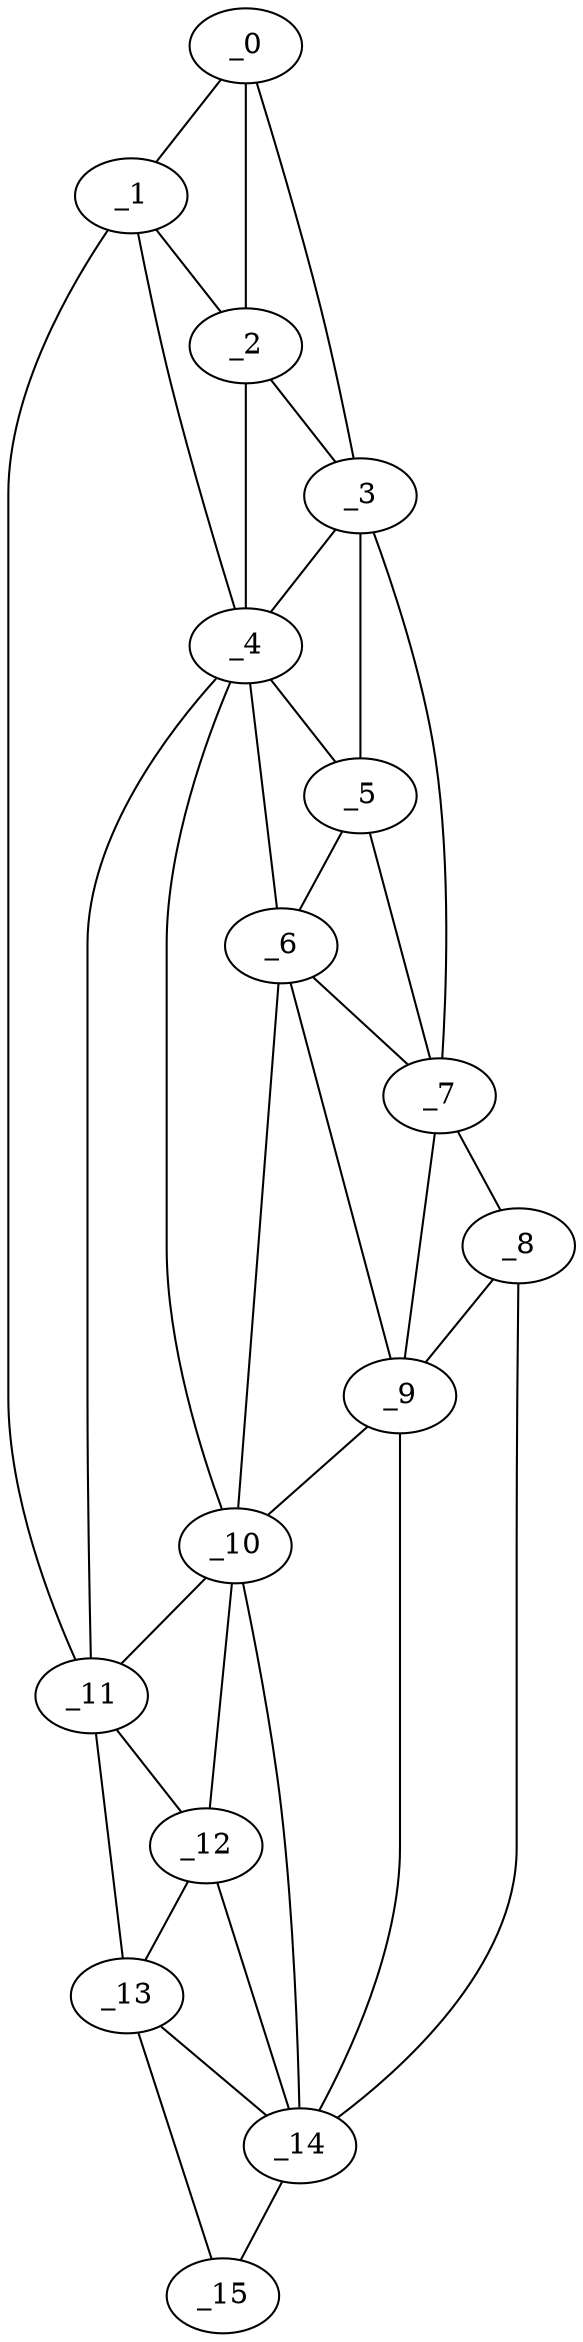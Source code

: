 graph "obj27__50.gxl" {
	_0	 [x=7,
		y=50];
	_1	 [x=28,
		y=74];
	_0 -- _1	 [valence=1];
	_2	 [x=34,
		y=54];
	_0 -- _2	 [valence=2];
	_3	 [x=43,
		y=42];
	_0 -- _3	 [valence=1];
	_1 -- _2	 [valence=2];
	_4	 [x=51,
		y=60];
	_1 -- _4	 [valence=2];
	_11	 [x=94,
		y=89];
	_1 -- _11	 [valence=1];
	_2 -- _3	 [valence=2];
	_2 -- _4	 [valence=2];
	_3 -- _4	 [valence=2];
	_5	 [x=54,
		y=49];
	_3 -- _5	 [valence=2];
	_7	 [x=76,
		y=41];
	_3 -- _7	 [valence=1];
	_4 -- _5	 [valence=1];
	_6	 [x=61,
		y=58];
	_4 -- _6	 [valence=2];
	_10	 [x=89,
		y=75];
	_4 -- _10	 [valence=2];
	_4 -- _11	 [valence=2];
	_5 -- _6	 [valence=2];
	_5 -- _7	 [valence=1];
	_6 -- _7	 [valence=1];
	_9	 [x=88,
		y=49];
	_6 -- _9	 [valence=2];
	_6 -- _10	 [valence=2];
	_8	 [x=85,
		y=44];
	_7 -- _8	 [valence=1];
	_7 -- _9	 [valence=1];
	_8 -- _9	 [valence=2];
	_14	 [x=121,
		y=64];
	_8 -- _14	 [valence=1];
	_9 -- _10	 [valence=1];
	_9 -- _14	 [valence=1];
	_10 -- _11	 [valence=1];
	_12	 [x=100,
		y=87];
	_10 -- _12	 [valence=2];
	_10 -- _14	 [valence=2];
	_11 -- _12	 [valence=2];
	_13	 [x=114,
		y=87];
	_11 -- _13	 [valence=1];
	_12 -- _13	 [valence=2];
	_12 -- _14	 [valence=2];
	_13 -- _14	 [valence=2];
	_15	 [x=124,
		y=78];
	_13 -- _15	 [valence=1];
	_14 -- _15	 [valence=1];
}
